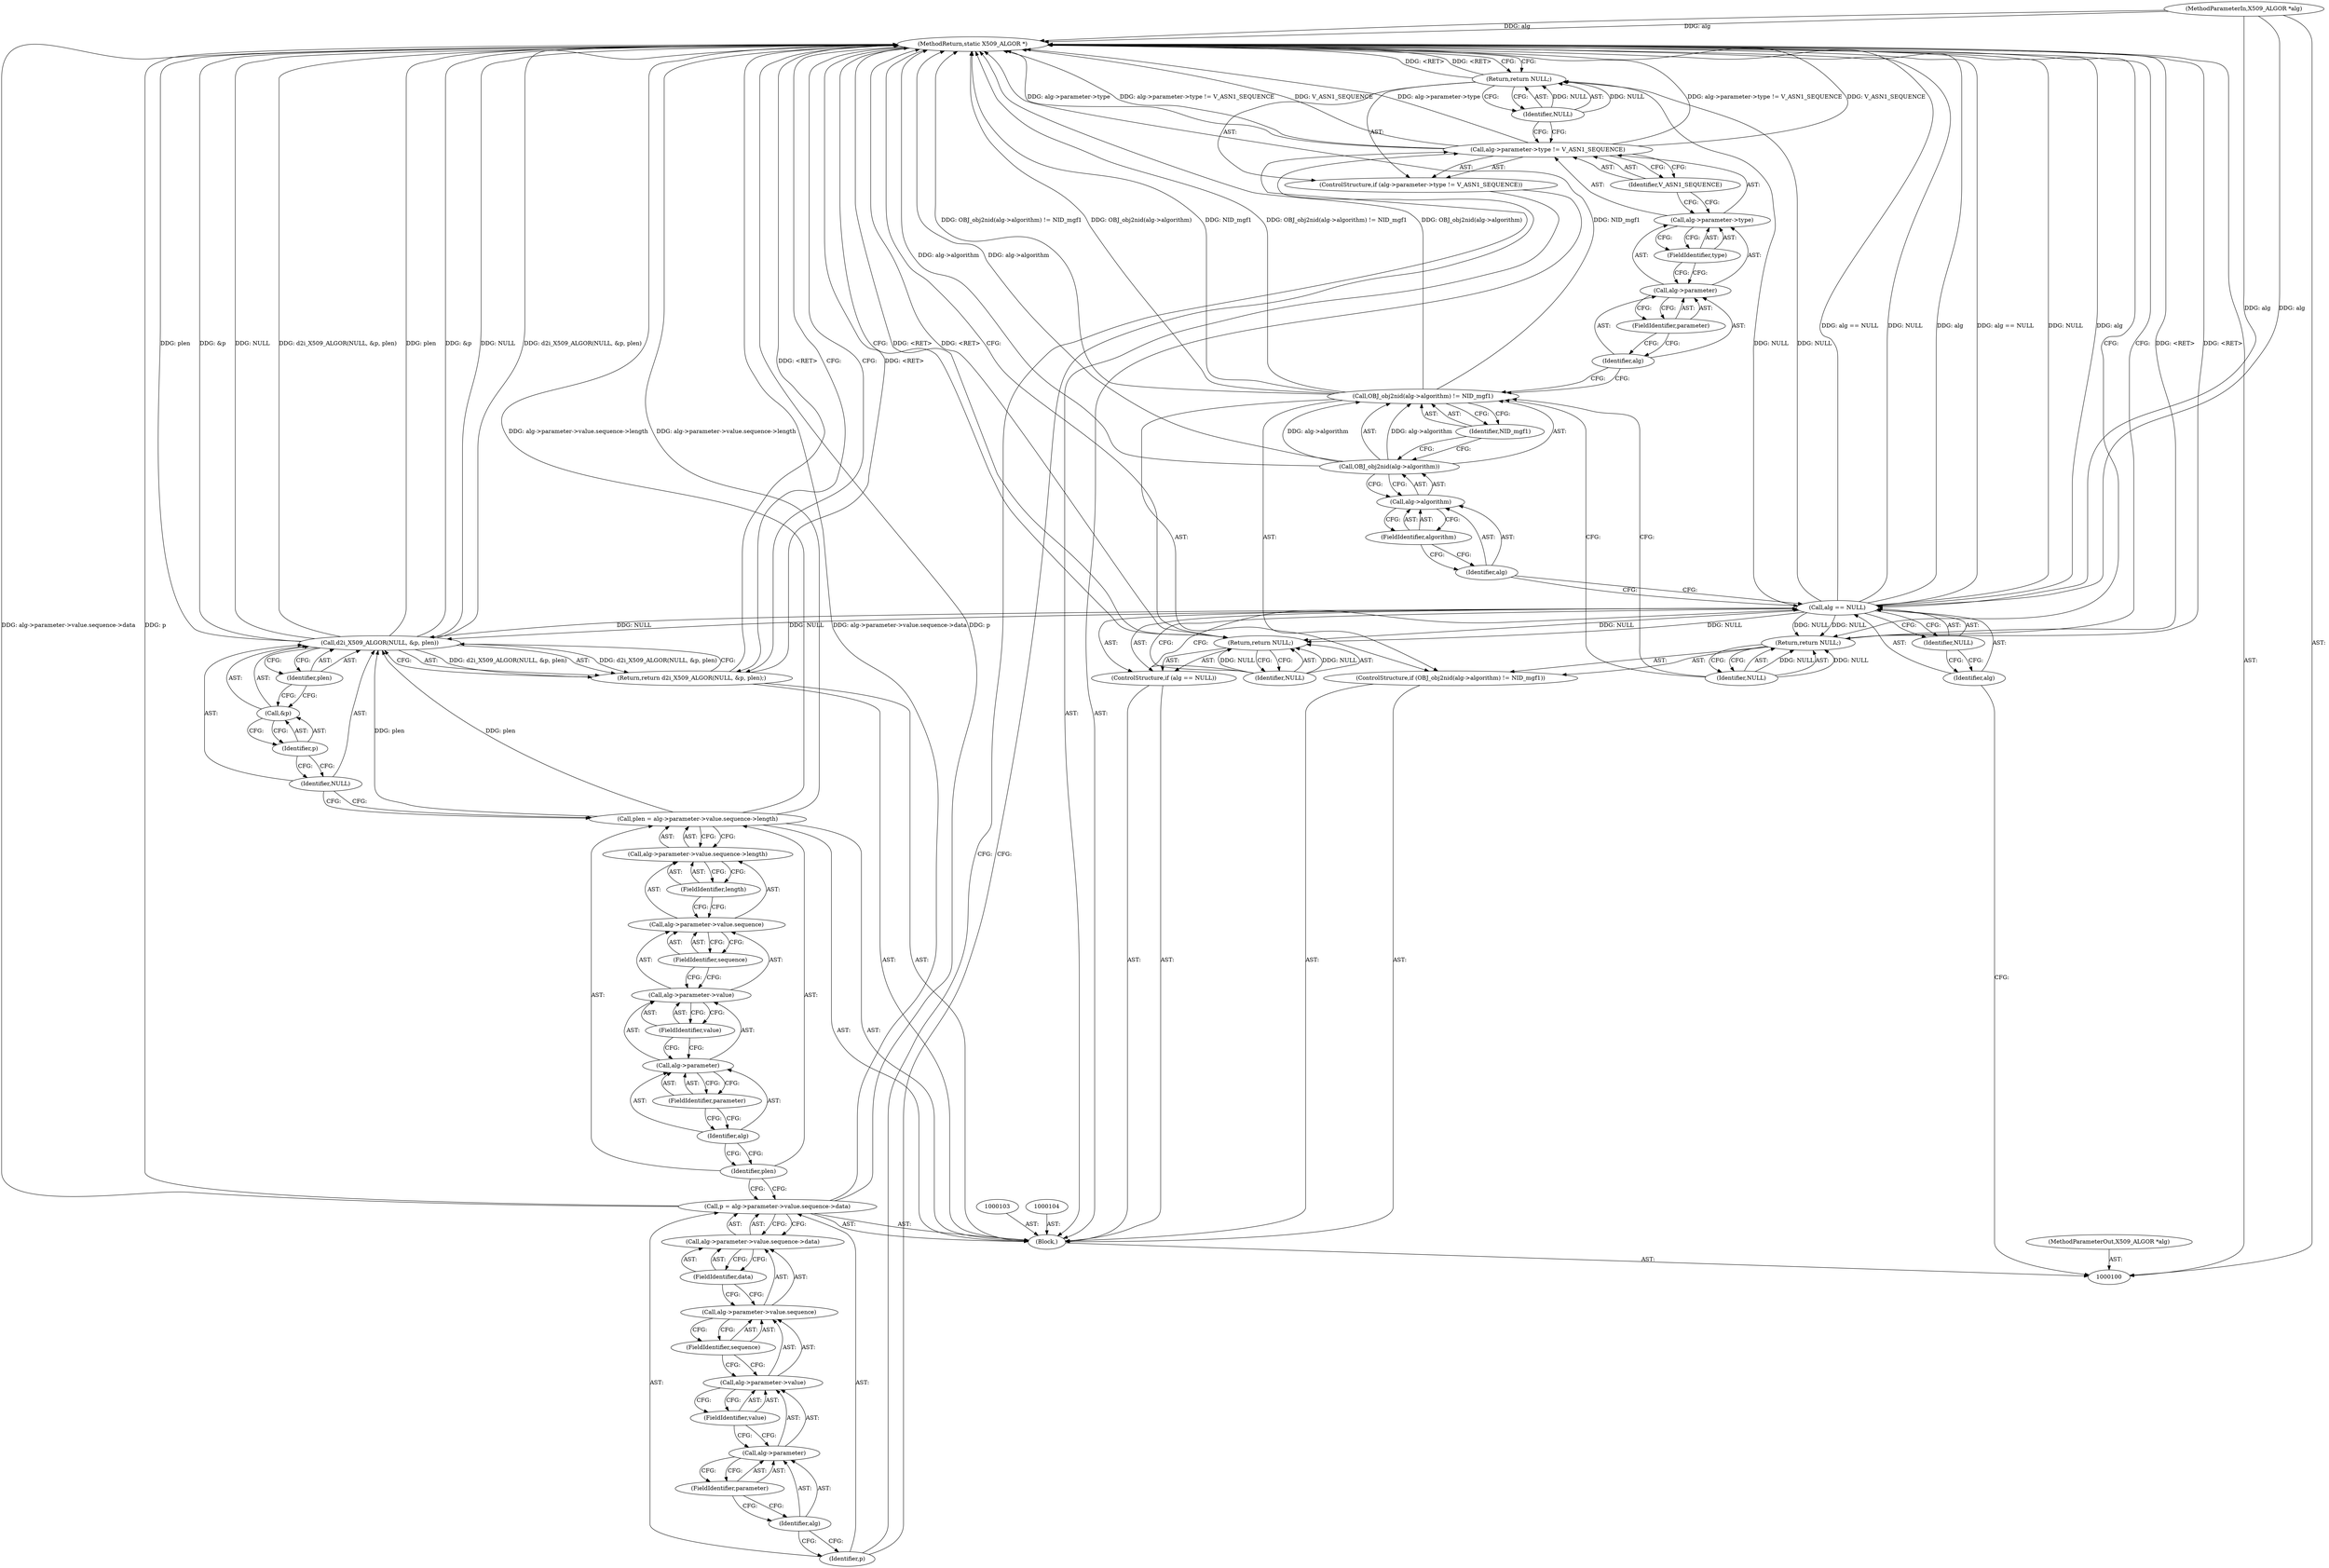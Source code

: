 digraph "1_openssl_c394a488942387246653833359a5c94b5832674e" {
"1000158" [label="(MethodReturn,static X509_ALGOR *)"];
"1000101" [label="(MethodParameterIn,X509_ALGOR *alg)"];
"1000205" [label="(MethodParameterOut,X509_ALGOR *alg)"];
"1000129" [label="(Identifier,NULL)"];
"1000128" [label="(Return,return NULL;)"];
"1000137" [label="(FieldIdentifier,parameter)"];
"1000138" [label="(FieldIdentifier,value)"];
"1000139" [label="(FieldIdentifier,sequence)"];
"1000130" [label="(Call,p = alg->parameter->value.sequence->data)"];
"1000131" [label="(Identifier,p)"];
"1000140" [label="(FieldIdentifier,data)"];
"1000132" [label="(Call,alg->parameter->value.sequence->data)"];
"1000133" [label="(Call,alg->parameter->value.sequence)"];
"1000134" [label="(Call,alg->parameter->value)"];
"1000135" [label="(Call,alg->parameter)"];
"1000136" [label="(Identifier,alg)"];
"1000143" [label="(Call,alg->parameter->value.sequence->length)"];
"1000144" [label="(Call,alg->parameter->value.sequence)"];
"1000145" [label="(Call,alg->parameter->value)"];
"1000146" [label="(Call,alg->parameter)"];
"1000147" [label="(Identifier,alg)"];
"1000148" [label="(FieldIdentifier,parameter)"];
"1000149" [label="(FieldIdentifier,value)"];
"1000150" [label="(FieldIdentifier,sequence)"];
"1000141" [label="(Call,plen = alg->parameter->value.sequence->length)"];
"1000142" [label="(Identifier,plen)"];
"1000151" [label="(FieldIdentifier,length)"];
"1000153" [label="(Call,d2i_X509_ALGOR(NULL, &p, plen))"];
"1000154" [label="(Identifier,NULL)"];
"1000155" [label="(Call,&p)"];
"1000156" [label="(Identifier,p)"];
"1000157" [label="(Identifier,plen)"];
"1000152" [label="(Return,return d2i_X509_ALGOR(NULL, &p, plen);)"];
"1000102" [label="(Block,)"];
"1000108" [label="(Identifier,NULL)"];
"1000105" [label="(ControlStructure,if (alg == NULL))"];
"1000106" [label="(Call,alg == NULL)"];
"1000107" [label="(Identifier,alg)"];
"1000110" [label="(Identifier,NULL)"];
"1000109" [label="(Return,return NULL;)"];
"1000114" [label="(Call,alg->algorithm)"];
"1000115" [label="(Identifier,alg)"];
"1000116" [label="(FieldIdentifier,algorithm)"];
"1000117" [label="(Identifier,NID_mgf1)"];
"1000111" [label="(ControlStructure,if (OBJ_obj2nid(alg->algorithm) != NID_mgf1))"];
"1000112" [label="(Call,OBJ_obj2nid(alg->algorithm) != NID_mgf1)"];
"1000113" [label="(Call,OBJ_obj2nid(alg->algorithm))"];
"1000119" [label="(Identifier,NULL)"];
"1000118" [label="(Return,return NULL;)"];
"1000125" [label="(FieldIdentifier,parameter)"];
"1000126" [label="(FieldIdentifier,type)"];
"1000127" [label="(Identifier,V_ASN1_SEQUENCE)"];
"1000120" [label="(ControlStructure,if (alg->parameter->type != V_ASN1_SEQUENCE))"];
"1000121" [label="(Call,alg->parameter->type != V_ASN1_SEQUENCE)"];
"1000122" [label="(Call,alg->parameter->type)"];
"1000123" [label="(Call,alg->parameter)"];
"1000124" [label="(Identifier,alg)"];
"1000158" -> "1000100"  [label="AST: "];
"1000158" -> "1000109"  [label="CFG: "];
"1000158" -> "1000118"  [label="CFG: "];
"1000158" -> "1000128"  [label="CFG: "];
"1000158" -> "1000152"  [label="CFG: "];
"1000152" -> "1000158"  [label="DDG: <RET>"];
"1000118" -> "1000158"  [label="DDG: <RET>"];
"1000112" -> "1000158"  [label="DDG: NID_mgf1"];
"1000112" -> "1000158"  [label="DDG: OBJ_obj2nid(alg->algorithm) != NID_mgf1"];
"1000112" -> "1000158"  [label="DDG: OBJ_obj2nid(alg->algorithm)"];
"1000106" -> "1000158"  [label="DDG: NULL"];
"1000106" -> "1000158"  [label="DDG: alg"];
"1000106" -> "1000158"  [label="DDG: alg == NULL"];
"1000153" -> "1000158"  [label="DDG: plen"];
"1000153" -> "1000158"  [label="DDG: &p"];
"1000153" -> "1000158"  [label="DDG: NULL"];
"1000153" -> "1000158"  [label="DDG: d2i_X509_ALGOR(NULL, &p, plen)"];
"1000113" -> "1000158"  [label="DDG: alg->algorithm"];
"1000121" -> "1000158"  [label="DDG: alg->parameter->type != V_ASN1_SEQUENCE"];
"1000121" -> "1000158"  [label="DDG: V_ASN1_SEQUENCE"];
"1000121" -> "1000158"  [label="DDG: alg->parameter->type"];
"1000130" -> "1000158"  [label="DDG: p"];
"1000130" -> "1000158"  [label="DDG: alg->parameter->value.sequence->data"];
"1000101" -> "1000158"  [label="DDG: alg"];
"1000141" -> "1000158"  [label="DDG: alg->parameter->value.sequence->length"];
"1000128" -> "1000158"  [label="DDG: <RET>"];
"1000109" -> "1000158"  [label="DDG: <RET>"];
"1000101" -> "1000100"  [label="AST: "];
"1000101" -> "1000158"  [label="DDG: alg"];
"1000101" -> "1000106"  [label="DDG: alg"];
"1000205" -> "1000100"  [label="AST: "];
"1000129" -> "1000128"  [label="AST: "];
"1000129" -> "1000121"  [label="CFG: "];
"1000128" -> "1000129"  [label="CFG: "];
"1000129" -> "1000128"  [label="DDG: NULL"];
"1000128" -> "1000120"  [label="AST: "];
"1000128" -> "1000129"  [label="CFG: "];
"1000129" -> "1000128"  [label="AST: "];
"1000158" -> "1000128"  [label="CFG: "];
"1000128" -> "1000158"  [label="DDG: <RET>"];
"1000129" -> "1000128"  [label="DDG: NULL"];
"1000106" -> "1000128"  [label="DDG: NULL"];
"1000137" -> "1000135"  [label="AST: "];
"1000137" -> "1000136"  [label="CFG: "];
"1000135" -> "1000137"  [label="CFG: "];
"1000138" -> "1000134"  [label="AST: "];
"1000138" -> "1000135"  [label="CFG: "];
"1000134" -> "1000138"  [label="CFG: "];
"1000139" -> "1000133"  [label="AST: "];
"1000139" -> "1000134"  [label="CFG: "];
"1000133" -> "1000139"  [label="CFG: "];
"1000130" -> "1000102"  [label="AST: "];
"1000130" -> "1000132"  [label="CFG: "];
"1000131" -> "1000130"  [label="AST: "];
"1000132" -> "1000130"  [label="AST: "];
"1000142" -> "1000130"  [label="CFG: "];
"1000130" -> "1000158"  [label="DDG: p"];
"1000130" -> "1000158"  [label="DDG: alg->parameter->value.sequence->data"];
"1000131" -> "1000130"  [label="AST: "];
"1000131" -> "1000121"  [label="CFG: "];
"1000136" -> "1000131"  [label="CFG: "];
"1000140" -> "1000132"  [label="AST: "];
"1000140" -> "1000133"  [label="CFG: "];
"1000132" -> "1000140"  [label="CFG: "];
"1000132" -> "1000130"  [label="AST: "];
"1000132" -> "1000140"  [label="CFG: "];
"1000133" -> "1000132"  [label="AST: "];
"1000140" -> "1000132"  [label="AST: "];
"1000130" -> "1000132"  [label="CFG: "];
"1000133" -> "1000132"  [label="AST: "];
"1000133" -> "1000139"  [label="CFG: "];
"1000134" -> "1000133"  [label="AST: "];
"1000139" -> "1000133"  [label="AST: "];
"1000140" -> "1000133"  [label="CFG: "];
"1000134" -> "1000133"  [label="AST: "];
"1000134" -> "1000138"  [label="CFG: "];
"1000135" -> "1000134"  [label="AST: "];
"1000138" -> "1000134"  [label="AST: "];
"1000139" -> "1000134"  [label="CFG: "];
"1000135" -> "1000134"  [label="AST: "];
"1000135" -> "1000137"  [label="CFG: "];
"1000136" -> "1000135"  [label="AST: "];
"1000137" -> "1000135"  [label="AST: "];
"1000138" -> "1000135"  [label="CFG: "];
"1000136" -> "1000135"  [label="AST: "];
"1000136" -> "1000131"  [label="CFG: "];
"1000137" -> "1000136"  [label="CFG: "];
"1000143" -> "1000141"  [label="AST: "];
"1000143" -> "1000151"  [label="CFG: "];
"1000144" -> "1000143"  [label="AST: "];
"1000151" -> "1000143"  [label="AST: "];
"1000141" -> "1000143"  [label="CFG: "];
"1000144" -> "1000143"  [label="AST: "];
"1000144" -> "1000150"  [label="CFG: "];
"1000145" -> "1000144"  [label="AST: "];
"1000150" -> "1000144"  [label="AST: "];
"1000151" -> "1000144"  [label="CFG: "];
"1000145" -> "1000144"  [label="AST: "];
"1000145" -> "1000149"  [label="CFG: "];
"1000146" -> "1000145"  [label="AST: "];
"1000149" -> "1000145"  [label="AST: "];
"1000150" -> "1000145"  [label="CFG: "];
"1000146" -> "1000145"  [label="AST: "];
"1000146" -> "1000148"  [label="CFG: "];
"1000147" -> "1000146"  [label="AST: "];
"1000148" -> "1000146"  [label="AST: "];
"1000149" -> "1000146"  [label="CFG: "];
"1000147" -> "1000146"  [label="AST: "];
"1000147" -> "1000142"  [label="CFG: "];
"1000148" -> "1000147"  [label="CFG: "];
"1000148" -> "1000146"  [label="AST: "];
"1000148" -> "1000147"  [label="CFG: "];
"1000146" -> "1000148"  [label="CFG: "];
"1000149" -> "1000145"  [label="AST: "];
"1000149" -> "1000146"  [label="CFG: "];
"1000145" -> "1000149"  [label="CFG: "];
"1000150" -> "1000144"  [label="AST: "];
"1000150" -> "1000145"  [label="CFG: "];
"1000144" -> "1000150"  [label="CFG: "];
"1000141" -> "1000102"  [label="AST: "];
"1000141" -> "1000143"  [label="CFG: "];
"1000142" -> "1000141"  [label="AST: "];
"1000143" -> "1000141"  [label="AST: "];
"1000154" -> "1000141"  [label="CFG: "];
"1000141" -> "1000158"  [label="DDG: alg->parameter->value.sequence->length"];
"1000141" -> "1000153"  [label="DDG: plen"];
"1000142" -> "1000141"  [label="AST: "];
"1000142" -> "1000130"  [label="CFG: "];
"1000147" -> "1000142"  [label="CFG: "];
"1000151" -> "1000143"  [label="AST: "];
"1000151" -> "1000144"  [label="CFG: "];
"1000143" -> "1000151"  [label="CFG: "];
"1000153" -> "1000152"  [label="AST: "];
"1000153" -> "1000157"  [label="CFG: "];
"1000154" -> "1000153"  [label="AST: "];
"1000155" -> "1000153"  [label="AST: "];
"1000157" -> "1000153"  [label="AST: "];
"1000152" -> "1000153"  [label="CFG: "];
"1000153" -> "1000158"  [label="DDG: plen"];
"1000153" -> "1000158"  [label="DDG: &p"];
"1000153" -> "1000158"  [label="DDG: NULL"];
"1000153" -> "1000158"  [label="DDG: d2i_X509_ALGOR(NULL, &p, plen)"];
"1000153" -> "1000152"  [label="DDG: d2i_X509_ALGOR(NULL, &p, plen)"];
"1000106" -> "1000153"  [label="DDG: NULL"];
"1000141" -> "1000153"  [label="DDG: plen"];
"1000154" -> "1000153"  [label="AST: "];
"1000154" -> "1000141"  [label="CFG: "];
"1000156" -> "1000154"  [label="CFG: "];
"1000155" -> "1000153"  [label="AST: "];
"1000155" -> "1000156"  [label="CFG: "];
"1000156" -> "1000155"  [label="AST: "];
"1000157" -> "1000155"  [label="CFG: "];
"1000156" -> "1000155"  [label="AST: "];
"1000156" -> "1000154"  [label="CFG: "];
"1000155" -> "1000156"  [label="CFG: "];
"1000157" -> "1000153"  [label="AST: "];
"1000157" -> "1000155"  [label="CFG: "];
"1000153" -> "1000157"  [label="CFG: "];
"1000152" -> "1000102"  [label="AST: "];
"1000152" -> "1000153"  [label="CFG: "];
"1000153" -> "1000152"  [label="AST: "];
"1000158" -> "1000152"  [label="CFG: "];
"1000152" -> "1000158"  [label="DDG: <RET>"];
"1000153" -> "1000152"  [label="DDG: d2i_X509_ALGOR(NULL, &p, plen)"];
"1000102" -> "1000100"  [label="AST: "];
"1000103" -> "1000102"  [label="AST: "];
"1000104" -> "1000102"  [label="AST: "];
"1000105" -> "1000102"  [label="AST: "];
"1000111" -> "1000102"  [label="AST: "];
"1000120" -> "1000102"  [label="AST: "];
"1000130" -> "1000102"  [label="AST: "];
"1000141" -> "1000102"  [label="AST: "];
"1000152" -> "1000102"  [label="AST: "];
"1000108" -> "1000106"  [label="AST: "];
"1000108" -> "1000107"  [label="CFG: "];
"1000106" -> "1000108"  [label="CFG: "];
"1000105" -> "1000102"  [label="AST: "];
"1000106" -> "1000105"  [label="AST: "];
"1000109" -> "1000105"  [label="AST: "];
"1000106" -> "1000105"  [label="AST: "];
"1000106" -> "1000108"  [label="CFG: "];
"1000107" -> "1000106"  [label="AST: "];
"1000108" -> "1000106"  [label="AST: "];
"1000110" -> "1000106"  [label="CFG: "];
"1000115" -> "1000106"  [label="CFG: "];
"1000106" -> "1000158"  [label="DDG: NULL"];
"1000106" -> "1000158"  [label="DDG: alg"];
"1000106" -> "1000158"  [label="DDG: alg == NULL"];
"1000101" -> "1000106"  [label="DDG: alg"];
"1000106" -> "1000109"  [label="DDG: NULL"];
"1000106" -> "1000118"  [label="DDG: NULL"];
"1000106" -> "1000128"  [label="DDG: NULL"];
"1000106" -> "1000153"  [label="DDG: NULL"];
"1000107" -> "1000106"  [label="AST: "];
"1000107" -> "1000100"  [label="CFG: "];
"1000108" -> "1000107"  [label="CFG: "];
"1000110" -> "1000109"  [label="AST: "];
"1000110" -> "1000106"  [label="CFG: "];
"1000109" -> "1000110"  [label="CFG: "];
"1000110" -> "1000109"  [label="DDG: NULL"];
"1000109" -> "1000105"  [label="AST: "];
"1000109" -> "1000110"  [label="CFG: "];
"1000110" -> "1000109"  [label="AST: "];
"1000158" -> "1000109"  [label="CFG: "];
"1000109" -> "1000158"  [label="DDG: <RET>"];
"1000110" -> "1000109"  [label="DDG: NULL"];
"1000106" -> "1000109"  [label="DDG: NULL"];
"1000114" -> "1000113"  [label="AST: "];
"1000114" -> "1000116"  [label="CFG: "];
"1000115" -> "1000114"  [label="AST: "];
"1000116" -> "1000114"  [label="AST: "];
"1000113" -> "1000114"  [label="CFG: "];
"1000115" -> "1000114"  [label="AST: "];
"1000115" -> "1000106"  [label="CFG: "];
"1000116" -> "1000115"  [label="CFG: "];
"1000116" -> "1000114"  [label="AST: "];
"1000116" -> "1000115"  [label="CFG: "];
"1000114" -> "1000116"  [label="CFG: "];
"1000117" -> "1000112"  [label="AST: "];
"1000117" -> "1000113"  [label="CFG: "];
"1000112" -> "1000117"  [label="CFG: "];
"1000111" -> "1000102"  [label="AST: "];
"1000112" -> "1000111"  [label="AST: "];
"1000118" -> "1000111"  [label="AST: "];
"1000112" -> "1000111"  [label="AST: "];
"1000112" -> "1000117"  [label="CFG: "];
"1000113" -> "1000112"  [label="AST: "];
"1000117" -> "1000112"  [label="AST: "];
"1000119" -> "1000112"  [label="CFG: "];
"1000124" -> "1000112"  [label="CFG: "];
"1000112" -> "1000158"  [label="DDG: NID_mgf1"];
"1000112" -> "1000158"  [label="DDG: OBJ_obj2nid(alg->algorithm) != NID_mgf1"];
"1000112" -> "1000158"  [label="DDG: OBJ_obj2nid(alg->algorithm)"];
"1000113" -> "1000112"  [label="DDG: alg->algorithm"];
"1000113" -> "1000112"  [label="AST: "];
"1000113" -> "1000114"  [label="CFG: "];
"1000114" -> "1000113"  [label="AST: "];
"1000117" -> "1000113"  [label="CFG: "];
"1000113" -> "1000158"  [label="DDG: alg->algorithm"];
"1000113" -> "1000112"  [label="DDG: alg->algorithm"];
"1000119" -> "1000118"  [label="AST: "];
"1000119" -> "1000112"  [label="CFG: "];
"1000118" -> "1000119"  [label="CFG: "];
"1000119" -> "1000118"  [label="DDG: NULL"];
"1000118" -> "1000111"  [label="AST: "];
"1000118" -> "1000119"  [label="CFG: "];
"1000119" -> "1000118"  [label="AST: "];
"1000158" -> "1000118"  [label="CFG: "];
"1000118" -> "1000158"  [label="DDG: <RET>"];
"1000119" -> "1000118"  [label="DDG: NULL"];
"1000106" -> "1000118"  [label="DDG: NULL"];
"1000125" -> "1000123"  [label="AST: "];
"1000125" -> "1000124"  [label="CFG: "];
"1000123" -> "1000125"  [label="CFG: "];
"1000126" -> "1000122"  [label="AST: "];
"1000126" -> "1000123"  [label="CFG: "];
"1000122" -> "1000126"  [label="CFG: "];
"1000127" -> "1000121"  [label="AST: "];
"1000127" -> "1000122"  [label="CFG: "];
"1000121" -> "1000127"  [label="CFG: "];
"1000120" -> "1000102"  [label="AST: "];
"1000121" -> "1000120"  [label="AST: "];
"1000128" -> "1000120"  [label="AST: "];
"1000121" -> "1000120"  [label="AST: "];
"1000121" -> "1000127"  [label="CFG: "];
"1000122" -> "1000121"  [label="AST: "];
"1000127" -> "1000121"  [label="AST: "];
"1000129" -> "1000121"  [label="CFG: "];
"1000131" -> "1000121"  [label="CFG: "];
"1000121" -> "1000158"  [label="DDG: alg->parameter->type != V_ASN1_SEQUENCE"];
"1000121" -> "1000158"  [label="DDG: V_ASN1_SEQUENCE"];
"1000121" -> "1000158"  [label="DDG: alg->parameter->type"];
"1000122" -> "1000121"  [label="AST: "];
"1000122" -> "1000126"  [label="CFG: "];
"1000123" -> "1000122"  [label="AST: "];
"1000126" -> "1000122"  [label="AST: "];
"1000127" -> "1000122"  [label="CFG: "];
"1000123" -> "1000122"  [label="AST: "];
"1000123" -> "1000125"  [label="CFG: "];
"1000124" -> "1000123"  [label="AST: "];
"1000125" -> "1000123"  [label="AST: "];
"1000126" -> "1000123"  [label="CFG: "];
"1000124" -> "1000123"  [label="AST: "];
"1000124" -> "1000112"  [label="CFG: "];
"1000125" -> "1000124"  [label="CFG: "];
}
